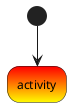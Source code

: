 {
  "sha1": "p2326cpdo73z6fify6mymjk95fls2zm",
  "insertion": {
    "when": "2024-06-04T17:28:40.601Z",
    "user": "plantuml@gmail.com"
  }
}
@startuml
(*) --> "activity" #red-yellow

@enduml
